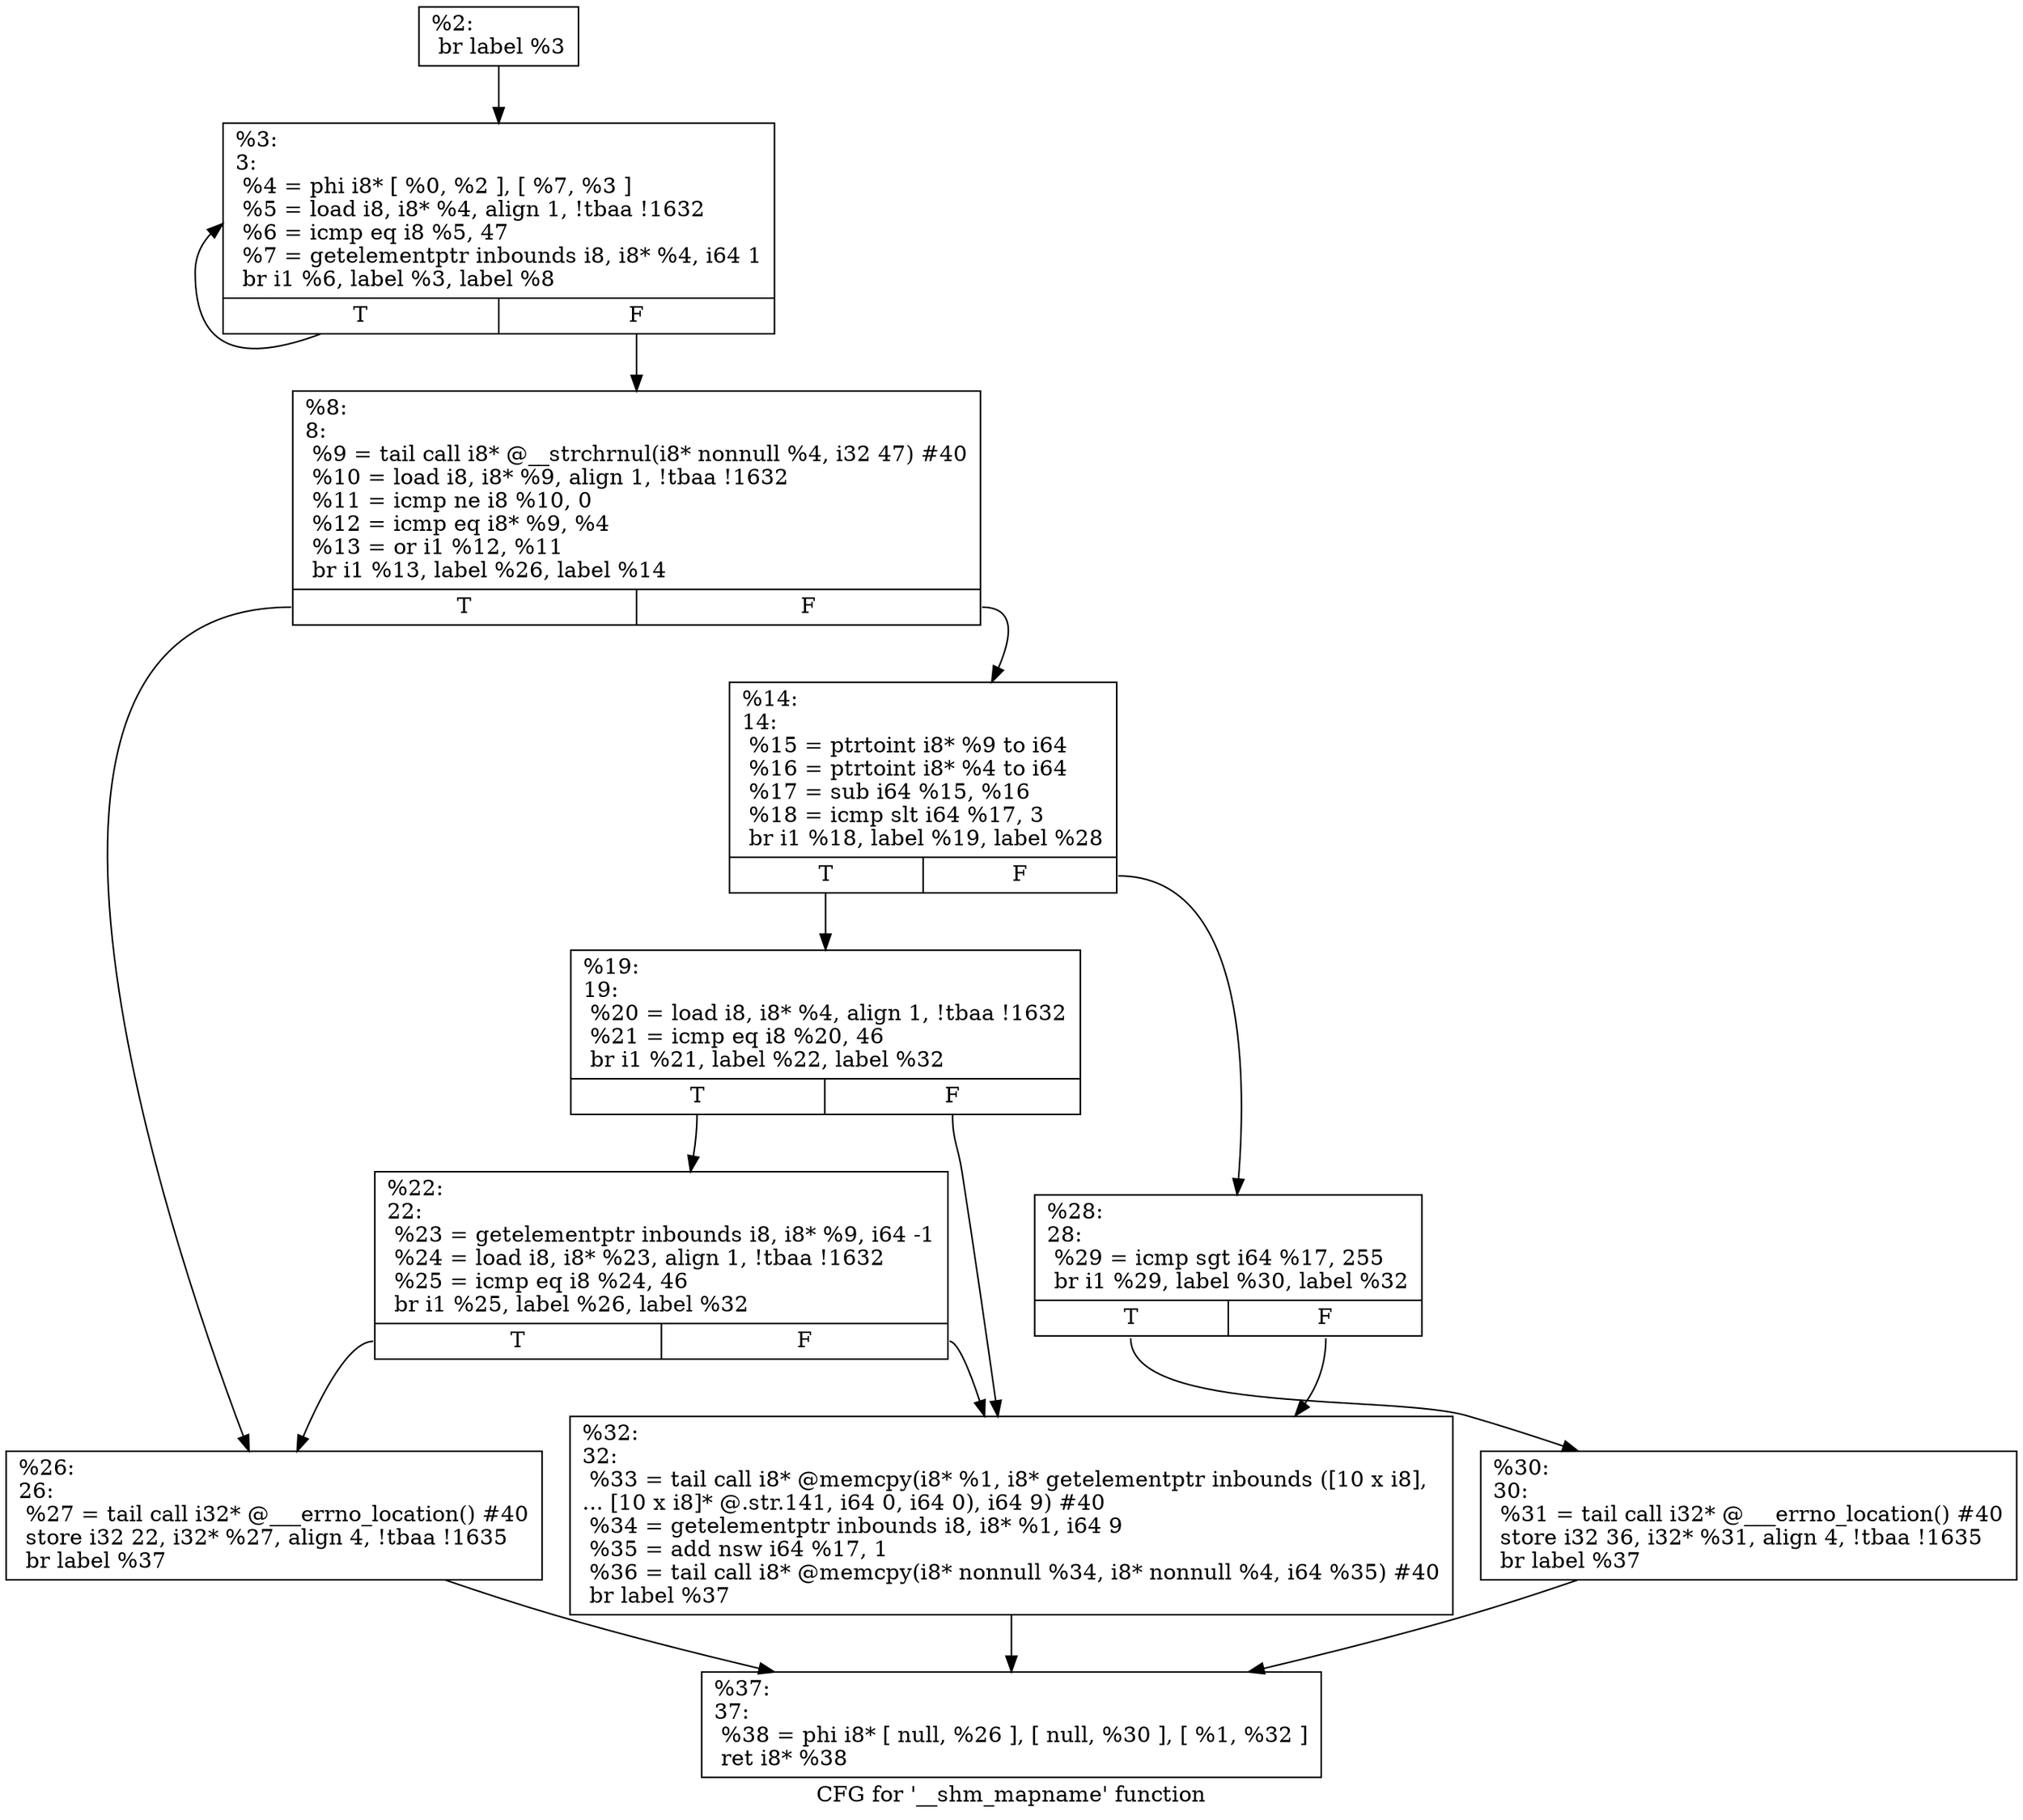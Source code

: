 digraph "CFG for '__shm_mapname' function" {
	label="CFG for '__shm_mapname' function";

	Node0x1b8e470 [shape=record,label="{%2:\l  br label %3\l}"];
	Node0x1b8e470 -> Node0x1b8e580;
	Node0x1b8e580 [shape=record,label="{%3:\l3:                                                \l  %4 = phi i8* [ %0, %2 ], [ %7, %3 ]\l  %5 = load i8, i8* %4, align 1, !tbaa !1632\l  %6 = icmp eq i8 %5, 47\l  %7 = getelementptr inbounds i8, i8* %4, i64 1\l  br i1 %6, label %3, label %8\l|{<s0>T|<s1>F}}"];
	Node0x1b8e580:s0 -> Node0x1b8e580;
	Node0x1b8e580:s1 -> Node0x1b8e5d0;
	Node0x1b8e5d0 [shape=record,label="{%8:\l8:                                                \l  %9 = tail call i8* @__strchrnul(i8* nonnull %4, i32 47) #40\l  %10 = load i8, i8* %9, align 1, !tbaa !1632\l  %11 = icmp ne i8 %10, 0\l  %12 = icmp eq i8* %9, %4\l  %13 = or i1 %12, %11\l  br i1 %13, label %26, label %14\l|{<s0>T|<s1>F}}"];
	Node0x1b8e5d0:s0 -> Node0x1b8e710;
	Node0x1b8e5d0:s1 -> Node0x1b8e620;
	Node0x1b8e620 [shape=record,label="{%14:\l14:                                               \l  %15 = ptrtoint i8* %9 to i64\l  %16 = ptrtoint i8* %4 to i64\l  %17 = sub i64 %15, %16\l  %18 = icmp slt i64 %17, 3\l  br i1 %18, label %19, label %28\l|{<s0>T|<s1>F}}"];
	Node0x1b8e620:s0 -> Node0x1b8e670;
	Node0x1b8e620:s1 -> Node0x1b8e760;
	Node0x1b8e670 [shape=record,label="{%19:\l19:                                               \l  %20 = load i8, i8* %4, align 1, !tbaa !1632\l  %21 = icmp eq i8 %20, 46\l  br i1 %21, label %22, label %32\l|{<s0>T|<s1>F}}"];
	Node0x1b8e670:s0 -> Node0x1b8e6c0;
	Node0x1b8e670:s1 -> Node0x1b8e800;
	Node0x1b8e6c0 [shape=record,label="{%22:\l22:                                               \l  %23 = getelementptr inbounds i8, i8* %9, i64 -1\l  %24 = load i8, i8* %23, align 1, !tbaa !1632\l  %25 = icmp eq i8 %24, 46\l  br i1 %25, label %26, label %32\l|{<s0>T|<s1>F}}"];
	Node0x1b8e6c0:s0 -> Node0x1b8e710;
	Node0x1b8e6c0:s1 -> Node0x1b8e800;
	Node0x1b8e710 [shape=record,label="{%26:\l26:                                               \l  %27 = tail call i32* @___errno_location() #40\l  store i32 22, i32* %27, align 4, !tbaa !1635\l  br label %37\l}"];
	Node0x1b8e710 -> Node0x1b8e850;
	Node0x1b8e760 [shape=record,label="{%28:\l28:                                               \l  %29 = icmp sgt i64 %17, 255\l  br i1 %29, label %30, label %32\l|{<s0>T|<s1>F}}"];
	Node0x1b8e760:s0 -> Node0x1b8e7b0;
	Node0x1b8e760:s1 -> Node0x1b8e800;
	Node0x1b8e7b0 [shape=record,label="{%30:\l30:                                               \l  %31 = tail call i32* @___errno_location() #40\l  store i32 36, i32* %31, align 4, !tbaa !1635\l  br label %37\l}"];
	Node0x1b8e7b0 -> Node0x1b8e850;
	Node0x1b8e800 [shape=record,label="{%32:\l32:                                               \l  %33 = tail call i8* @memcpy(i8* %1, i8* getelementptr inbounds ([10 x i8],\l... [10 x i8]* @.str.141, i64 0, i64 0), i64 9) #40\l  %34 = getelementptr inbounds i8, i8* %1, i64 9\l  %35 = add nsw i64 %17, 1\l  %36 = tail call i8* @memcpy(i8* nonnull %34, i8* nonnull %4, i64 %35) #40\l  br label %37\l}"];
	Node0x1b8e800 -> Node0x1b8e850;
	Node0x1b8e850 [shape=record,label="{%37:\l37:                                               \l  %38 = phi i8* [ null, %26 ], [ null, %30 ], [ %1, %32 ]\l  ret i8* %38\l}"];
}
